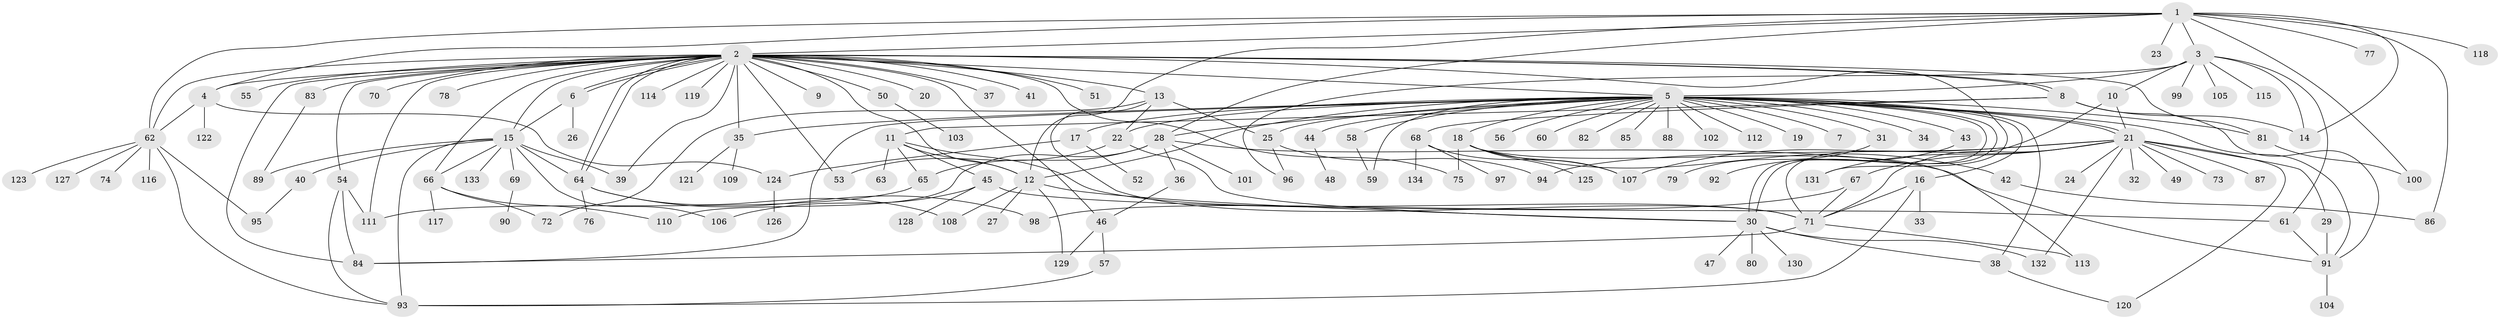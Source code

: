 // coarse degree distribution, {12: 0.02830188679245283, 34: 0.009433962264150943, 7: 0.018867924528301886, 6: 0.03773584905660377, 33: 0.009433962264150943, 1: 0.5094339622641509, 3: 0.10377358490566038, 5: 0.03773584905660377, 16: 0.009433962264150943, 4: 0.02830188679245283, 10: 0.009433962264150943, 2: 0.1792452830188679, 8: 0.018867924528301886}
// Generated by graph-tools (version 1.1) at 2025/52/02/27/25 19:52:00]
// undirected, 134 vertices, 203 edges
graph export_dot {
graph [start="1"]
  node [color=gray90,style=filled];
  1;
  2;
  3;
  4;
  5;
  6;
  7;
  8;
  9;
  10;
  11;
  12;
  13;
  14;
  15;
  16;
  17;
  18;
  19;
  20;
  21;
  22;
  23;
  24;
  25;
  26;
  27;
  28;
  29;
  30;
  31;
  32;
  33;
  34;
  35;
  36;
  37;
  38;
  39;
  40;
  41;
  42;
  43;
  44;
  45;
  46;
  47;
  48;
  49;
  50;
  51;
  52;
  53;
  54;
  55;
  56;
  57;
  58;
  59;
  60;
  61;
  62;
  63;
  64;
  65;
  66;
  67;
  68;
  69;
  70;
  71;
  72;
  73;
  74;
  75;
  76;
  77;
  78;
  79;
  80;
  81;
  82;
  83;
  84;
  85;
  86;
  87;
  88;
  89;
  90;
  91;
  92;
  93;
  94;
  95;
  96;
  97;
  98;
  99;
  100;
  101;
  102;
  103;
  104;
  105;
  106;
  107;
  108;
  109;
  110;
  111;
  112;
  113;
  114;
  115;
  116;
  117;
  118;
  119;
  120;
  121;
  122;
  123;
  124;
  125;
  126;
  127;
  128;
  129;
  130;
  131;
  132;
  133;
  134;
  1 -- 2;
  1 -- 3;
  1 -- 4;
  1 -- 12;
  1 -- 14;
  1 -- 23;
  1 -- 28;
  1 -- 62;
  1 -- 77;
  1 -- 86;
  1 -- 100;
  1 -- 118;
  2 -- 4;
  2 -- 5;
  2 -- 6;
  2 -- 6;
  2 -- 8;
  2 -- 8;
  2 -- 9;
  2 -- 12;
  2 -- 13;
  2 -- 15;
  2 -- 20;
  2 -- 35;
  2 -- 37;
  2 -- 39;
  2 -- 41;
  2 -- 46;
  2 -- 50;
  2 -- 51;
  2 -- 53;
  2 -- 54;
  2 -- 55;
  2 -- 62;
  2 -- 64;
  2 -- 64;
  2 -- 66;
  2 -- 70;
  2 -- 75;
  2 -- 78;
  2 -- 81;
  2 -- 83;
  2 -- 84;
  2 -- 111;
  2 -- 114;
  2 -- 119;
  2 -- 131;
  3 -- 5;
  3 -- 10;
  3 -- 14;
  3 -- 61;
  3 -- 96;
  3 -- 99;
  3 -- 105;
  3 -- 115;
  4 -- 62;
  4 -- 122;
  4 -- 124;
  5 -- 7;
  5 -- 12;
  5 -- 16;
  5 -- 17;
  5 -- 18;
  5 -- 19;
  5 -- 21;
  5 -- 21;
  5 -- 22;
  5 -- 25;
  5 -- 28;
  5 -- 30;
  5 -- 30;
  5 -- 31;
  5 -- 34;
  5 -- 35;
  5 -- 38;
  5 -- 43;
  5 -- 44;
  5 -- 56;
  5 -- 58;
  5 -- 59;
  5 -- 60;
  5 -- 81;
  5 -- 82;
  5 -- 84;
  5 -- 85;
  5 -- 88;
  5 -- 91;
  5 -- 102;
  5 -- 112;
  6 -- 15;
  6 -- 26;
  8 -- 11;
  8 -- 14;
  8 -- 68;
  8 -- 91;
  10 -- 21;
  10 -- 71;
  11 -- 12;
  11 -- 45;
  11 -- 63;
  11 -- 65;
  11 -- 71;
  12 -- 27;
  12 -- 30;
  12 -- 108;
  12 -- 129;
  13 -- 22;
  13 -- 25;
  13 -- 71;
  13 -- 72;
  15 -- 39;
  15 -- 40;
  15 -- 64;
  15 -- 66;
  15 -- 69;
  15 -- 89;
  15 -- 93;
  15 -- 106;
  15 -- 133;
  16 -- 33;
  16 -- 71;
  16 -- 93;
  17 -- 52;
  17 -- 124;
  18 -- 42;
  18 -- 75;
  18 -- 107;
  18 -- 113;
  18 -- 125;
  21 -- 24;
  21 -- 29;
  21 -- 32;
  21 -- 49;
  21 -- 67;
  21 -- 71;
  21 -- 73;
  21 -- 87;
  21 -- 94;
  21 -- 107;
  21 -- 120;
  21 -- 131;
  21 -- 132;
  22 -- 30;
  22 -- 53;
  25 -- 94;
  25 -- 96;
  28 -- 36;
  28 -- 65;
  28 -- 91;
  28 -- 101;
  28 -- 110;
  29 -- 91;
  30 -- 38;
  30 -- 47;
  30 -- 80;
  30 -- 130;
  30 -- 132;
  31 -- 79;
  35 -- 109;
  35 -- 121;
  36 -- 46;
  38 -- 120;
  40 -- 95;
  42 -- 86;
  43 -- 92;
  44 -- 48;
  45 -- 61;
  45 -- 106;
  45 -- 128;
  46 -- 57;
  46 -- 129;
  50 -- 103;
  54 -- 84;
  54 -- 93;
  54 -- 111;
  57 -- 93;
  58 -- 59;
  61 -- 91;
  62 -- 74;
  62 -- 93;
  62 -- 95;
  62 -- 116;
  62 -- 123;
  62 -- 127;
  64 -- 76;
  64 -- 98;
  64 -- 108;
  65 -- 111;
  66 -- 72;
  66 -- 110;
  66 -- 117;
  67 -- 71;
  67 -- 98;
  68 -- 97;
  68 -- 107;
  68 -- 134;
  69 -- 90;
  71 -- 84;
  71 -- 113;
  81 -- 100;
  83 -- 89;
  91 -- 104;
  124 -- 126;
}
